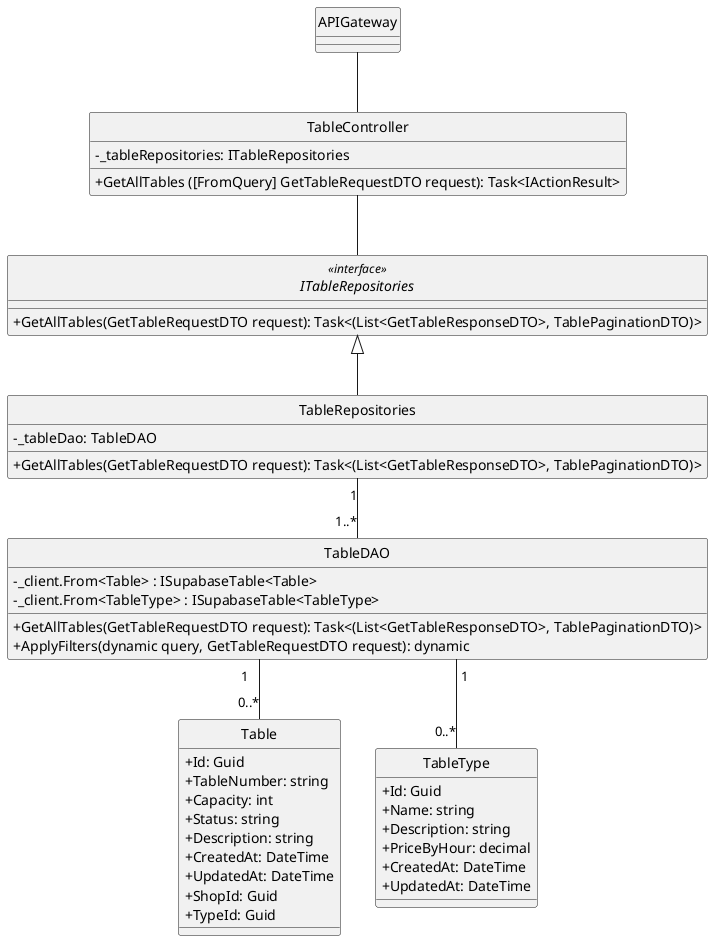 @startuml
hide circle
skinparam classAttributeIconSize 0
skinparam linetype ortho

class APIGateway {
}
class TableController {
    - _tableRepositories: ITableRepositories
    + GetAllTables ([FromQuery] GetTableRequestDTO request): Task<IActionResult>
}
interface ITableRepositories<<interface>>  {
    + GetAllTables(GetTableRequestDTO request): Task<(List<GetTableResponseDTO>, TablePaginationDTO)> 
}

class TableRepositories {
    - _tableDao: TableDAO
    + GetAllTables(GetTableRequestDTO request): Task<(List<GetTableResponseDTO>, TablePaginationDTO)>
}
class TableDAO {
    - _client.From<Table> : ISupabaseTable<Table>
    - _client.From<TableType> : ISupabaseTable<TableType>
    + GetAllTables(GetTableRequestDTO request): Task<(List<GetTableResponseDTO>, TablePaginationDTO)>
    + ApplyFilters(dynamic query, GetTableRequestDTO request): dynamic
}
class Table {
    + Id: Guid
    + TableNumber: string
    + Capacity: int
    + Status: string
    + Description: string
    + CreatedAt: DateTime
    + UpdatedAt: DateTime
    + ShopId: Guid
    + TypeId: Guid
}

class TableType {
    + Id: Guid
    + Name: string
    + Description: string
    + PriceByHour: decimal
    + CreatedAt: DateTime
    + UpdatedAt: DateTime
}
APIGateway -- TableController
TableController -- ITableRepositories
ITableRepositories <|-- TableRepositories
TableRepositories "1"--"1..*" TableDAO
TableDAO "1"--"0..*" Table
TableDAO "1"--"0..*" TableType

@enduml
